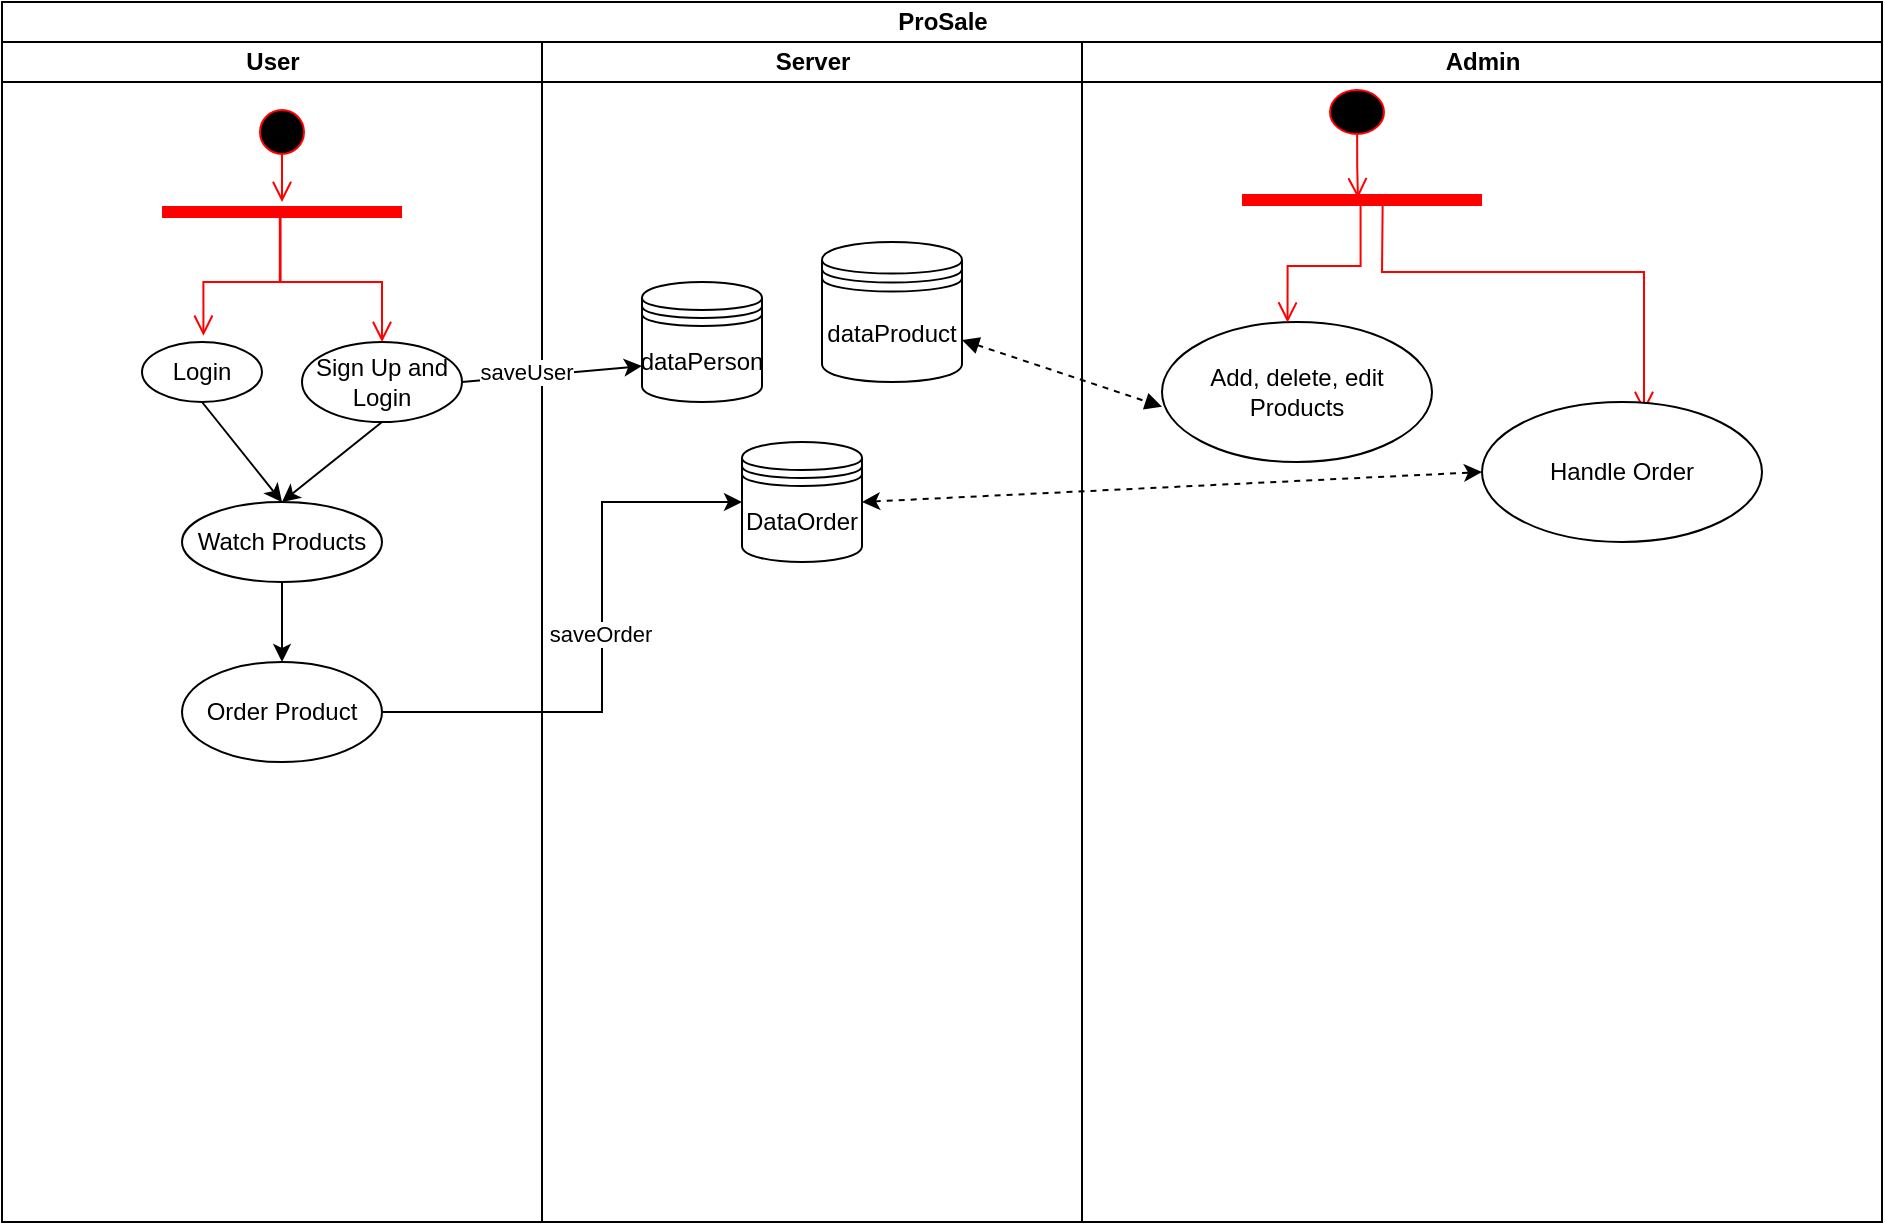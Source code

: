 <mxfile version="26.0.15">
  <diagram name="Page-1" id="r8G4JKy3NPEU5vKbENhZ">
    <mxGraphModel dx="1050" dy="669" grid="1" gridSize="10" guides="1" tooltips="1" connect="1" arrows="1" fold="1" page="1" pageScale="1" pageWidth="850" pageHeight="1100" math="0" shadow="0">
      <root>
        <mxCell id="0" />
        <mxCell id="1" parent="0" />
        <mxCell id="OAet3KW3R_F6THEcZ7TD-1" value="ProSale" style="swimlane;childLayout=stackLayout;resizeParent=1;resizeParentMax=0;startSize=20;html=1;" vertex="1" parent="1">
          <mxGeometry x="110" y="30" width="940" height="610" as="geometry" />
        </mxCell>
        <mxCell id="OAet3KW3R_F6THEcZ7TD-2" value="User" style="swimlane;startSize=20;html=1;" vertex="1" parent="OAet3KW3R_F6THEcZ7TD-1">
          <mxGeometry y="20" width="270" height="590" as="geometry" />
        </mxCell>
        <mxCell id="OAet3KW3R_F6THEcZ7TD-5" value="" style="ellipse;html=1;shape=startState;fillColor=#000000;strokeColor=#ff0000;" vertex="1" parent="OAet3KW3R_F6THEcZ7TD-2">
          <mxGeometry x="125" y="30" width="30" height="30" as="geometry" />
        </mxCell>
        <mxCell id="OAet3KW3R_F6THEcZ7TD-6" value="" style="edgeStyle=orthogonalEdgeStyle;html=1;verticalAlign=bottom;endArrow=open;endSize=8;strokeColor=#ff0000;rounded=0;" edge="1" parent="OAet3KW3R_F6THEcZ7TD-2">
          <mxGeometry relative="1" as="geometry">
            <mxPoint x="140" y="80" as="targetPoint" />
            <mxPoint x="140" y="56" as="sourcePoint" />
          </mxGeometry>
        </mxCell>
        <mxCell id="OAet3KW3R_F6THEcZ7TD-12" value="" style="shape=line;html=1;strokeWidth=6;strokeColor=#ff0000;" vertex="1" parent="OAet3KW3R_F6THEcZ7TD-2">
          <mxGeometry x="80" y="80" width="120" height="10" as="geometry" />
        </mxCell>
        <mxCell id="OAet3KW3R_F6THEcZ7TD-13" value="" style="edgeStyle=orthogonalEdgeStyle;html=1;verticalAlign=bottom;endArrow=open;endSize=8;strokeColor=#ff0000;rounded=0;entryX=0.512;entryY=-0.105;entryDx=0;entryDy=0;entryPerimeter=0;exitX=0.494;exitY=0.517;exitDx=0;exitDy=0;exitPerimeter=0;" edge="1" source="OAet3KW3R_F6THEcZ7TD-12" parent="OAet3KW3R_F6THEcZ7TD-2" target="OAet3KW3R_F6THEcZ7TD-15">
          <mxGeometry relative="1" as="geometry">
            <mxPoint x="80" y="150" as="targetPoint" />
          </mxGeometry>
        </mxCell>
        <mxCell id="OAet3KW3R_F6THEcZ7TD-15" value="Login" style="ellipse;whiteSpace=wrap;html=1;" vertex="1" parent="OAet3KW3R_F6THEcZ7TD-2">
          <mxGeometry x="70" y="150" width="60" height="30" as="geometry" />
        </mxCell>
        <mxCell id="OAet3KW3R_F6THEcZ7TD-16" value="Sign Up and Login" style="ellipse;whiteSpace=wrap;html=1;" vertex="1" parent="OAet3KW3R_F6THEcZ7TD-2">
          <mxGeometry x="150" y="150" width="80" height="40" as="geometry" />
        </mxCell>
        <mxCell id="OAet3KW3R_F6THEcZ7TD-14" value="" style="edgeStyle=orthogonalEdgeStyle;html=1;verticalAlign=bottom;endArrow=open;endSize=8;strokeColor=#ff0000;rounded=0;entryX=0.5;entryY=0;entryDx=0;entryDy=0;exitX=0.491;exitY=0.472;exitDx=0;exitDy=0;exitPerimeter=0;" edge="1" parent="OAet3KW3R_F6THEcZ7TD-2" source="OAet3KW3R_F6THEcZ7TD-12" target="OAet3KW3R_F6THEcZ7TD-16">
          <mxGeometry relative="1" as="geometry">
            <mxPoint x="410" y="160" as="targetPoint" />
            <mxPoint x="140" y="90" as="sourcePoint" />
          </mxGeometry>
        </mxCell>
        <mxCell id="OAet3KW3R_F6THEcZ7TD-34" style="edgeStyle=orthogonalEdgeStyle;rounded=0;orthogonalLoop=1;jettySize=auto;html=1;exitX=0.5;exitY=1;exitDx=0;exitDy=0;entryX=0.5;entryY=0;entryDx=0;entryDy=0;" edge="1" parent="OAet3KW3R_F6THEcZ7TD-2" source="OAet3KW3R_F6THEcZ7TD-27" target="OAet3KW3R_F6THEcZ7TD-31">
          <mxGeometry relative="1" as="geometry" />
        </mxCell>
        <mxCell id="OAet3KW3R_F6THEcZ7TD-27" value="Watch Products" style="ellipse;whiteSpace=wrap;html=1;" vertex="1" parent="OAet3KW3R_F6THEcZ7TD-2">
          <mxGeometry x="90" y="230" width="100" height="40" as="geometry" />
        </mxCell>
        <mxCell id="OAet3KW3R_F6THEcZ7TD-28" value="" style="endArrow=classic;html=1;rounded=0;exitX=0.5;exitY=1;exitDx=0;exitDy=0;entryX=0.5;entryY=0;entryDx=0;entryDy=0;" edge="1" parent="OAet3KW3R_F6THEcZ7TD-2" source="OAet3KW3R_F6THEcZ7TD-15" target="OAet3KW3R_F6THEcZ7TD-27">
          <mxGeometry width="50" height="50" relative="1" as="geometry">
            <mxPoint x="80" y="220" as="sourcePoint" />
            <mxPoint x="130" y="170" as="targetPoint" />
          </mxGeometry>
        </mxCell>
        <mxCell id="OAet3KW3R_F6THEcZ7TD-29" value="" style="endArrow=classic;html=1;rounded=0;exitX=0.5;exitY=1;exitDx=0;exitDy=0;entryX=0.5;entryY=0;entryDx=0;entryDy=0;" edge="1" parent="OAet3KW3R_F6THEcZ7TD-2" source="OAet3KW3R_F6THEcZ7TD-16" target="OAet3KW3R_F6THEcZ7TD-27">
          <mxGeometry width="50" height="50" relative="1" as="geometry">
            <mxPoint x="110" y="190" as="sourcePoint" />
            <mxPoint x="150" y="240" as="targetPoint" />
          </mxGeometry>
        </mxCell>
        <mxCell id="OAet3KW3R_F6THEcZ7TD-31" value="Order Product" style="ellipse;whiteSpace=wrap;html=1;" vertex="1" parent="OAet3KW3R_F6THEcZ7TD-2">
          <mxGeometry x="90" y="310" width="100" height="50" as="geometry" />
        </mxCell>
        <mxCell id="OAet3KW3R_F6THEcZ7TD-3" value="Server" style="swimlane;startSize=20;html=1;" vertex="1" parent="OAet3KW3R_F6THEcZ7TD-1">
          <mxGeometry x="270" y="20" width="270" height="590" as="geometry" />
        </mxCell>
        <mxCell id="OAet3KW3R_F6THEcZ7TD-17" value="dataPerson" style="shape=datastore;whiteSpace=wrap;html=1;" vertex="1" parent="OAet3KW3R_F6THEcZ7TD-3">
          <mxGeometry x="50" y="120" width="60" height="60" as="geometry" />
        </mxCell>
        <mxCell id="OAet3KW3R_F6THEcZ7TD-21" value="dataProduct" style="shape=datastore;whiteSpace=wrap;html=1;" vertex="1" parent="OAet3KW3R_F6THEcZ7TD-3">
          <mxGeometry x="140" y="100" width="70" height="70" as="geometry" />
        </mxCell>
        <mxCell id="OAet3KW3R_F6THEcZ7TD-30" value="DataOrder" style="shape=datastore;whiteSpace=wrap;html=1;" vertex="1" parent="OAet3KW3R_F6THEcZ7TD-3">
          <mxGeometry x="100" y="200" width="60" height="60" as="geometry" />
        </mxCell>
        <mxCell id="OAet3KW3R_F6THEcZ7TD-22" value="" style="endArrow=classic;html=1;rounded=0;exitX=1;exitY=0.5;exitDx=0;exitDy=0;entryX=0;entryY=0.7;entryDx=0;entryDy=0;" edge="1" parent="OAet3KW3R_F6THEcZ7TD-1" source="OAet3KW3R_F6THEcZ7TD-16" target="OAet3KW3R_F6THEcZ7TD-17">
          <mxGeometry width="50" height="50" relative="1" as="geometry">
            <mxPoint x="300" y="310" as="sourcePoint" />
            <mxPoint x="210" y="180" as="targetPoint" />
          </mxGeometry>
        </mxCell>
        <mxCell id="OAet3KW3R_F6THEcZ7TD-23" value="saveUser" style="edgeLabel;html=1;align=center;verticalAlign=middle;resizable=0;points=[];" vertex="1" connectable="0" parent="OAet3KW3R_F6THEcZ7TD-22">
          <mxGeometry x="-0.293" y="2" relative="1" as="geometry">
            <mxPoint as="offset" />
          </mxGeometry>
        </mxCell>
        <mxCell id="OAet3KW3R_F6THEcZ7TD-32" style="edgeStyle=orthogonalEdgeStyle;rounded=0;orthogonalLoop=1;jettySize=auto;html=1;entryX=0;entryY=0.5;entryDx=0;entryDy=0;" edge="1" parent="OAet3KW3R_F6THEcZ7TD-1" source="OAet3KW3R_F6THEcZ7TD-31" target="OAet3KW3R_F6THEcZ7TD-30">
          <mxGeometry relative="1" as="geometry">
            <Array as="points">
              <mxPoint x="300" y="355" />
              <mxPoint x="300" y="250" />
            </Array>
          </mxGeometry>
        </mxCell>
        <mxCell id="OAet3KW3R_F6THEcZ7TD-33" value="saveOrder" style="edgeLabel;html=1;align=center;verticalAlign=middle;resizable=0;points=[];" vertex="1" connectable="0" parent="OAet3KW3R_F6THEcZ7TD-32">
          <mxGeometry x="0.048" y="1" relative="1" as="geometry">
            <mxPoint as="offset" />
          </mxGeometry>
        </mxCell>
        <mxCell id="OAet3KW3R_F6THEcZ7TD-4" value="Admin" style="swimlane;startSize=20;html=1;" vertex="1" parent="OAet3KW3R_F6THEcZ7TD-1">
          <mxGeometry x="540" y="20" width="400" height="590" as="geometry" />
        </mxCell>
        <mxCell id="OAet3KW3R_F6THEcZ7TD-10" value="" style="ellipse;html=1;shape=startState;fillColor=#000000;strokeColor=#ff0000;" vertex="1" parent="OAet3KW3R_F6THEcZ7TD-4">
          <mxGeometry x="120" y="20" width="35" height="30" as="geometry" />
        </mxCell>
        <mxCell id="OAet3KW3R_F6THEcZ7TD-11" value="" style="edgeStyle=orthogonalEdgeStyle;html=1;verticalAlign=bottom;endArrow=open;endSize=8;strokeColor=#ff0000;rounded=0;entryX=0.483;entryY=0.413;entryDx=0;entryDy=0;entryPerimeter=0;exitX=0.502;exitY=0.882;exitDx=0;exitDy=0;exitPerimeter=0;" edge="1" parent="OAet3KW3R_F6THEcZ7TD-4" source="OAet3KW3R_F6THEcZ7TD-10" target="OAet3KW3R_F6THEcZ7TD-38">
          <mxGeometry relative="1" as="geometry">
            <mxPoint x="137.5" y="74" as="targetPoint" />
            <mxPoint x="137.5" y="50" as="sourcePoint" />
          </mxGeometry>
        </mxCell>
        <mxCell id="OAet3KW3R_F6THEcZ7TD-35" value="Add, delete, edit Products" style="ellipse;whiteSpace=wrap;html=1;" vertex="1" parent="OAet3KW3R_F6THEcZ7TD-4">
          <mxGeometry x="40" y="140" width="135" height="70" as="geometry" />
        </mxCell>
        <mxCell id="OAet3KW3R_F6THEcZ7TD-38" value="" style="shape=line;html=1;strokeWidth=6;strokeColor=#ff0000;" vertex="1" parent="OAet3KW3R_F6THEcZ7TD-4">
          <mxGeometry x="80" y="74" width="120" height="10" as="geometry" />
        </mxCell>
        <mxCell id="OAet3KW3R_F6THEcZ7TD-39" value="" style="edgeStyle=orthogonalEdgeStyle;html=1;verticalAlign=bottom;endArrow=open;endSize=8;strokeColor=#ff0000;rounded=0;entryX=0.465;entryY=0.004;entryDx=0;entryDy=0;entryPerimeter=0;exitX=0.494;exitY=0.517;exitDx=0;exitDy=0;exitPerimeter=0;" edge="1" parent="OAet3KW3R_F6THEcZ7TD-4" source="OAet3KW3R_F6THEcZ7TD-38" target="OAet3KW3R_F6THEcZ7TD-35">
          <mxGeometry relative="1" as="geometry">
            <mxPoint x="101" y="141" as="targetPoint" />
          </mxGeometry>
        </mxCell>
        <mxCell id="OAet3KW3R_F6THEcZ7TD-41" value="" style="edgeStyle=orthogonalEdgeStyle;html=1;verticalAlign=bottom;endArrow=open;endSize=8;strokeColor=#ff0000;rounded=0;exitX=0.586;exitY=0.729;exitDx=0;exitDy=0;exitPerimeter=0;" edge="1" parent="OAet3KW3R_F6THEcZ7TD-4" source="OAet3KW3R_F6THEcZ7TD-38">
          <mxGeometry relative="1" as="geometry">
            <mxPoint x="281" y="185" as="targetPoint" />
            <mxPoint x="150" y="84" as="sourcePoint" />
            <Array as="points">
              <mxPoint x="150" y="84" />
              <mxPoint x="150" y="84" />
              <mxPoint x="150" y="115" />
              <mxPoint x="281" y="115" />
            </Array>
          </mxGeometry>
        </mxCell>
        <mxCell id="OAet3KW3R_F6THEcZ7TD-42" value="Handle Order" style="ellipse;whiteSpace=wrap;html=1;" vertex="1" parent="OAet3KW3R_F6THEcZ7TD-4">
          <mxGeometry x="200" y="180" width="140" height="70" as="geometry" />
        </mxCell>
        <mxCell id="OAet3KW3R_F6THEcZ7TD-37" value="" style="endArrow=block;startArrow=block;endFill=1;startFill=1;html=1;rounded=0;entryX=0;entryY=0.605;entryDx=0;entryDy=0;entryPerimeter=0;exitX=1;exitY=0.7;exitDx=0;exitDy=0;dashed=1;" edge="1" parent="OAet3KW3R_F6THEcZ7TD-1" source="OAet3KW3R_F6THEcZ7TD-21" target="OAet3KW3R_F6THEcZ7TD-35">
          <mxGeometry width="160" relative="1" as="geometry">
            <mxPoint x="470" y="170" as="sourcePoint" />
            <mxPoint x="570" y="170" as="targetPoint" />
          </mxGeometry>
        </mxCell>
        <mxCell id="OAet3KW3R_F6THEcZ7TD-44" value="" style="endArrow=classic;startArrow=classic;html=1;rounded=0;exitX=1;exitY=0.5;exitDx=0;exitDy=0;dashed=1;" edge="1" parent="OAet3KW3R_F6THEcZ7TD-1" source="OAet3KW3R_F6THEcZ7TD-30">
          <mxGeometry width="50" height="50" relative="1" as="geometry">
            <mxPoint x="480" y="300" as="sourcePoint" />
            <mxPoint x="740" y="235" as="targetPoint" />
          </mxGeometry>
        </mxCell>
      </root>
    </mxGraphModel>
  </diagram>
</mxfile>
